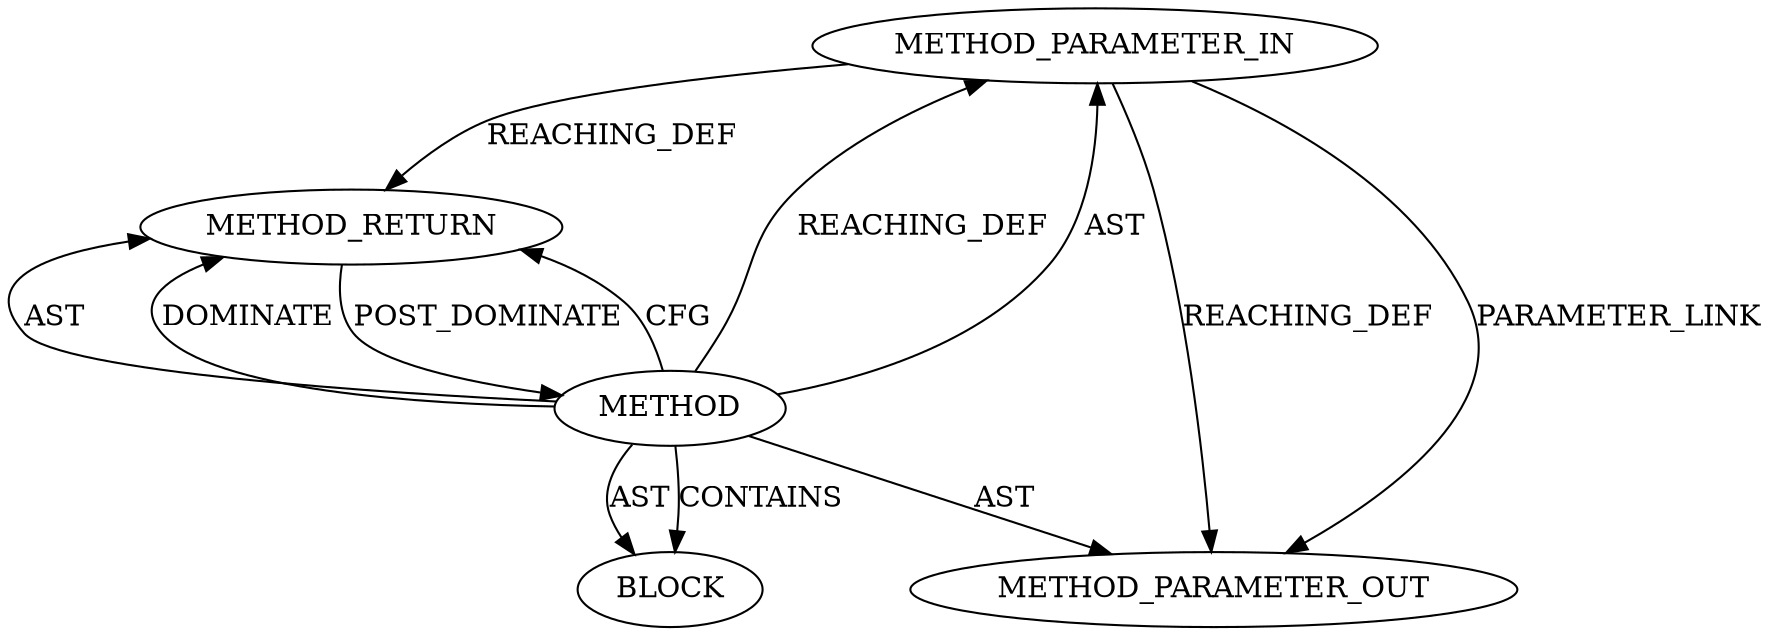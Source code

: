 digraph {
  26251 [label=METHOD_PARAMETER_IN ORDER=1 CODE="p1" IS_VARIADIC=false TYPE_FULL_NAME="ANY" EVALUATION_STRATEGY="BY_VALUE" INDEX=1 NAME="p1"]
  26253 [label=METHOD_RETURN ORDER=2 CODE="RET" TYPE_FULL_NAME="ANY" EVALUATION_STRATEGY="BY_VALUE"]
  26250 [label=METHOD AST_PARENT_TYPE="NAMESPACE_BLOCK" AST_PARENT_FULL_NAME="<global>" ORDER=0 CODE="<empty>" FULL_NAME="time" IS_EXTERNAL=true FILENAME="<empty>" SIGNATURE="" NAME="time"]
  26252 [label=BLOCK ORDER=1 ARGUMENT_INDEX=1 CODE="<empty>" TYPE_FULL_NAME="ANY"]
  27501 [label=METHOD_PARAMETER_OUT ORDER=1 CODE="p1" IS_VARIADIC=false TYPE_FULL_NAME="ANY" EVALUATION_STRATEGY="BY_VALUE" INDEX=1 NAME="p1"]
  26253 -> 26250 [label=POST_DOMINATE ]
  26250 -> 26252 [label=CONTAINS ]
  26250 -> 26253 [label=CFG ]
  26251 -> 27501 [label=PARAMETER_LINK ]
  26251 -> 26253 [label=REACHING_DEF VARIABLE="p1"]
  26250 -> 26251 [label=REACHING_DEF VARIABLE=""]
  26250 -> 26251 [label=AST ]
  26251 -> 27501 [label=REACHING_DEF VARIABLE="p1"]
  26250 -> 26252 [label=AST ]
  26250 -> 26253 [label=AST ]
  26250 -> 27501 [label=AST ]
  26250 -> 26253 [label=DOMINATE ]
}

